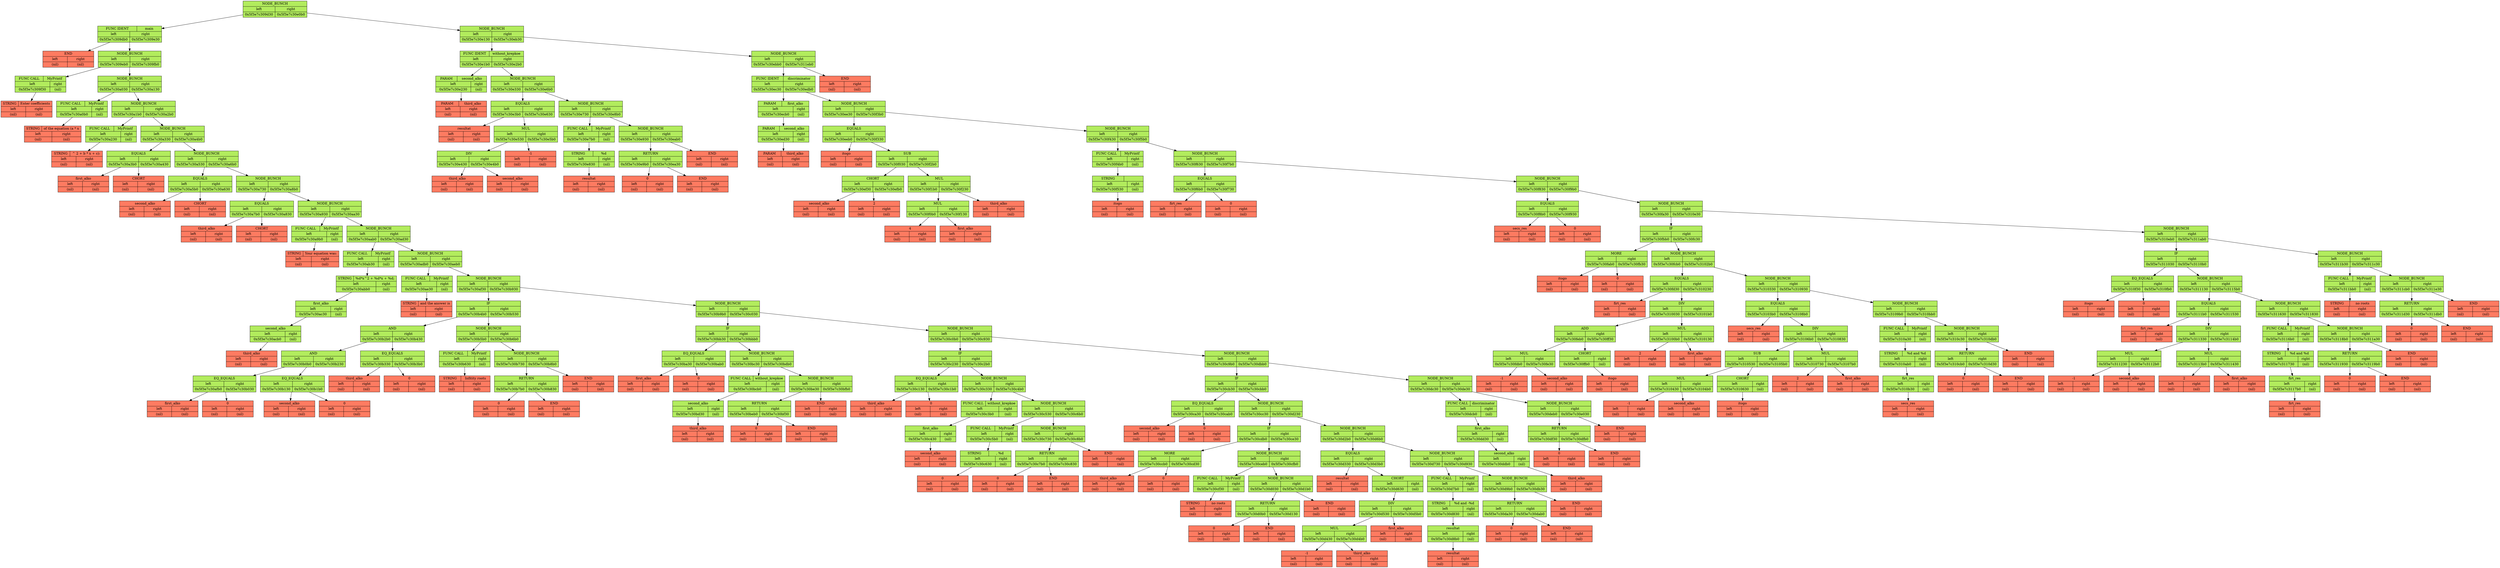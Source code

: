 digraph differentiator{
	rankdir=UD;
	bgcolor="#FFFFFF";	node[color="black", fontsize=14];
	fixedsize=true;
	Q0x5f3e7c309cb0[style=filled, shape=record, fillcolor="#B2EC5D", width=3, label ="{NODE_BUNCH | {{left | 0x5f3e7c309d30} | {right | 0x5f3e7c30e0b0}}}" ]
	Q0x5f3e7c309d30[style=filled, shape=record, fillcolor="#B2EC5D", width=3, label ="{{FUNC IDENT | main} | {{left | 0x5f3e7c309db0} | {right | 0x5f3e7c309e30}}}" ]
	Q0x5f3e7c309db0[style=filled, shape=record, fillcolor="#FF7B61", width=3, label ="{END | {{left | (nil)} | {right | (nil)}}}" ]

	Q0x5f3e7c309e30[style=filled, shape=record, fillcolor="#B2EC5D", width=3, label ="{NODE_BUNCH | {{left | 0x5f3e7c309eb0} | {right | 0x5f3e7c309fb0}}}" ]
	Q0x5f3e7c309eb0[style=filled, shape=record, fillcolor="#B2EC5D", width=3, label ="{{FUNC CALL | MyPrintf} | {{left | 0x5f3e7c309f30} | {right | (nil)}}}" ]
	Q0x5f3e7c309f30[style=filled, shape=record, fillcolor="#FF7B61", width=3, label ="{{STRING | Enter coefficients } | {{left | (nil)} | {right | (nil)}}}" ]

	Q0x5f3e7c309eb0 -> Q0x5f3e7c309f30

	Q0x5f3e7c309fb0[style=filled, shape=record, fillcolor="#B2EC5D", width=3, label ="{NODE_BUNCH | {{left | 0x5f3e7c30a030} | {right | 0x5f3e7c30a130}}}" ]
	Q0x5f3e7c30a030[style=filled, shape=record, fillcolor="#B2EC5D", width=3, label ="{{FUNC CALL | MyPrintf} | {{left | 0x5f3e7c30a0b0} | {right | (nil)}}}" ]
	Q0x5f3e7c30a0b0[style=filled, shape=record, fillcolor="#FF7B61", width=3, label ="{{STRING | of the equation (a * x} | {{left | (nil)} | {right | (nil)}}}" ]

	Q0x5f3e7c30a030 -> Q0x5f3e7c30a0b0

	Q0x5f3e7c30a130[style=filled, shape=record, fillcolor="#B2EC5D", width=3, label ="{NODE_BUNCH | {{left | 0x5f3e7c30a1b0} | {right | 0x5f3e7c30a2b0}}}" ]
	Q0x5f3e7c30a1b0[style=filled, shape=record, fillcolor="#B2EC5D", width=3, label ="{{FUNC CALL | MyPrintf} | {{left | 0x5f3e7c30a230} | {right | (nil)}}}" ]
	Q0x5f3e7c30a230[style=filled, shape=record, fillcolor="#FF7B61", width=3, label ="{{STRING |  ^ 2 + b * x + c): } | {{left | (nil)} | {right | (nil)}}}" ]

	Q0x5f3e7c30a1b0 -> Q0x5f3e7c30a230

	Q0x5f3e7c30a2b0[style=filled, shape=record, fillcolor="#B2EC5D", width=3, label ="{NODE_BUNCH | {{left | 0x5f3e7c30a330} | {right | 0x5f3e7c30a4b0}}}" ]
	Q0x5f3e7c30a330[style=filled, shape=record, fillcolor="#B2EC5D", width=3, label ="{EQUALS | {{left | 0x5f3e7c30a3b0} | {right | 0x5f3e7c30a430}}}" ]
	Q0x5f3e7c30a3b0[style=filled, shape=record, fillcolor="#FF7B61", width=3, label ="{first_alko | {{left | (nil)} | {right | (nil)}}}" ]

	Q0x5f3e7c30a430[style=filled, shape=record, fillcolor="#FF7B61", width=3, label ="{CHORT | {{left | (nil)} | {right | (nil)}}}" ]

	Q0x5f3e7c30a330 -> Q0x5f3e7c30a3b0
	Q0x5f3e7c30a330 -> Q0x5f3e7c30a430

	Q0x5f3e7c30a4b0[style=filled, shape=record, fillcolor="#B2EC5D", width=3, label ="{NODE_BUNCH | {{left | 0x5f3e7c30a530} | {right | 0x5f3e7c30a6b0}}}" ]
	Q0x5f3e7c30a530[style=filled, shape=record, fillcolor="#B2EC5D", width=3, label ="{EQUALS | {{left | 0x5f3e7c30a5b0} | {right | 0x5f3e7c30a630}}}" ]
	Q0x5f3e7c30a5b0[style=filled, shape=record, fillcolor="#FF7B61", width=3, label ="{second_alko | {{left | (nil)} | {right | (nil)}}}" ]

	Q0x5f3e7c30a630[style=filled, shape=record, fillcolor="#FF7B61", width=3, label ="{CHORT | {{left | (nil)} | {right | (nil)}}}" ]

	Q0x5f3e7c30a530 -> Q0x5f3e7c30a5b0
	Q0x5f3e7c30a530 -> Q0x5f3e7c30a630

	Q0x5f3e7c30a6b0[style=filled, shape=record, fillcolor="#B2EC5D", width=3, label ="{NODE_BUNCH | {{left | 0x5f3e7c30a730} | {right | 0x5f3e7c30a8b0}}}" ]
	Q0x5f3e7c30a730[style=filled, shape=record, fillcolor="#B2EC5D", width=3, label ="{EQUALS | {{left | 0x5f3e7c30a7b0} | {right | 0x5f3e7c30a830}}}" ]
	Q0x5f3e7c30a7b0[style=filled, shape=record, fillcolor="#FF7B61", width=3, label ="{third_alko | {{left | (nil)} | {right | (nil)}}}" ]

	Q0x5f3e7c30a830[style=filled, shape=record, fillcolor="#FF7B61", width=3, label ="{CHORT | {{left | (nil)} | {right | (nil)}}}" ]

	Q0x5f3e7c30a730 -> Q0x5f3e7c30a7b0
	Q0x5f3e7c30a730 -> Q0x5f3e7c30a830

	Q0x5f3e7c30a8b0[style=filled, shape=record, fillcolor="#B2EC5D", width=3, label ="{NODE_BUNCH | {{left | 0x5f3e7c30a930} | {right | 0x5f3e7c30aa30}}}" ]
	Q0x5f3e7c30a930[style=filled, shape=record, fillcolor="#B2EC5D", width=3, label ="{{FUNC CALL | MyPrintf} | {{left | 0x5f3e7c30a9b0} | {right | (nil)}}}" ]
	Q0x5f3e7c30a9b0[style=filled, shape=record, fillcolor="#FF7B61", width=3, label ="{{STRING | Your equation was:} | {{left | (nil)} | {right | (nil)}}}" ]

	Q0x5f3e7c30a930 -> Q0x5f3e7c30a9b0

	Q0x5f3e7c30aa30[style=filled, shape=record, fillcolor="#B2EC5D", width=3, label ="{NODE_BUNCH | {{left | 0x5f3e7c30aab0} | {right | 0x5f3e7c30ad30}}}" ]
	Q0x5f3e7c30aab0[style=filled, shape=record, fillcolor="#B2EC5D", width=3, label ="{{FUNC CALL | MyPrintf} | {{left | 0x5f3e7c30ab30} | {right | (nil)}}}" ]
	Q0x5f3e7c30ab30[style=filled, shape=record, fillcolor="#B2EC5D", width=3, label ="{{STRING |  %d*x^2 + %d*x + %d; } | {{left | 0x5f3e7c30abb0} | {right | (nil)}}}" ]
	Q0x5f3e7c30abb0[style=filled, shape=record, fillcolor="#B2EC5D", width=3, label ="{first_alko | {{left | 0x5f3e7c30ac30} | {right | (nil)}}}" ]
	Q0x5f3e7c30ac30[style=filled, shape=record, fillcolor="#B2EC5D", width=3, label ="{second_alko | {{left | 0x5f3e7c30acb0} | {right | (nil)}}}" ]
	Q0x5f3e7c30acb0[style=filled, shape=record, fillcolor="#FF7B61", width=3, label ="{third_alko | {{left | (nil)} | {right | (nil)}}}" ]

	Q0x5f3e7c30ac30 -> Q0x5f3e7c30acb0

	Q0x5f3e7c30abb0 -> Q0x5f3e7c30ac30

	Q0x5f3e7c30ab30 -> Q0x5f3e7c30abb0

	Q0x5f3e7c30aab0 -> Q0x5f3e7c30ab30

	Q0x5f3e7c30ad30[style=filled, shape=record, fillcolor="#B2EC5D", width=3, label ="{NODE_BUNCH | {{left | 0x5f3e7c30adb0} | {right | 0x5f3e7c30aeb0}}}" ]
	Q0x5f3e7c30adb0[style=filled, shape=record, fillcolor="#B2EC5D", width=3, label ="{{FUNC CALL | MyPrintf} | {{left | 0x5f3e7c30ae30} | {right | (nil)}}}" ]
	Q0x5f3e7c30ae30[style=filled, shape=record, fillcolor="#FF7B61", width=3, label ="{{STRING | and the answer is } | {{left | (nil)} | {right | (nil)}}}" ]

	Q0x5f3e7c30adb0 -> Q0x5f3e7c30ae30

	Q0x5f3e7c30aeb0[style=filled, shape=record, fillcolor="#B2EC5D", width=3, label ="{NODE_BUNCH | {{left | 0x5f3e7c30af30} | {right | 0x5f3e7c30b930}}}" ]
	Q0x5f3e7c30af30[style=filled, shape=record, fillcolor="#B2EC5D", width=3, label ="{IF | {{left | 0x5f3e7c30b4b0} | {right | 0x5f3e7c30b530}}}" ]
	Q0x5f3e7c30b4b0[style=filled, shape=record, fillcolor="#B2EC5D", width=3, label ="{AND | {{left | 0x5f3e7c30b2b0} | {right | 0x5f3e7c30b430}}}" ]
	Q0x5f3e7c30b2b0[style=filled, shape=record, fillcolor="#B2EC5D", width=3, label ="{AND | {{left | 0x5f3e7c30b0b0} | {right | 0x5f3e7c30b230}}}" ]
	Q0x5f3e7c30b0b0[style=filled, shape=record, fillcolor="#B2EC5D", width=3, label ="{EQ_EQUALS | {{left | 0x5f3e7c30afb0} | {right | 0x5f3e7c30b030}}}" ]
	Q0x5f3e7c30afb0[style=filled, shape=record, fillcolor="#FF7B61", width=3, label ="{first_alko | {{left | (nil)} | {right | (nil)}}}" ]

	Q0x5f3e7c30b030[style=filled, shape=record, fillcolor="#FF7B61", width=3, label ="{0 | {{left | (nil)} | {right | (nil)}}}" ]

	Q0x5f3e7c30b0b0 -> Q0x5f3e7c30afb0
	Q0x5f3e7c30b0b0 -> Q0x5f3e7c30b030

	Q0x5f3e7c30b230[style=filled, shape=record, fillcolor="#B2EC5D", width=3, label ="{EQ_EQUALS | {{left | 0x5f3e7c30b130} | {right | 0x5f3e7c30b1b0}}}" ]
	Q0x5f3e7c30b130[style=filled, shape=record, fillcolor="#FF7B61", width=3, label ="{second_alko | {{left | (nil)} | {right | (nil)}}}" ]

	Q0x5f3e7c30b1b0[style=filled, shape=record, fillcolor="#FF7B61", width=3, label ="{0 | {{left | (nil)} | {right | (nil)}}}" ]

	Q0x5f3e7c30b230 -> Q0x5f3e7c30b130
	Q0x5f3e7c30b230 -> Q0x5f3e7c30b1b0

	Q0x5f3e7c30b2b0 -> Q0x5f3e7c30b0b0
	Q0x5f3e7c30b2b0 -> Q0x5f3e7c30b230

	Q0x5f3e7c30b430[style=filled, shape=record, fillcolor="#B2EC5D", width=3, label ="{EQ_EQUALS | {{left | 0x5f3e7c30b330} | {right | 0x5f3e7c30b3b0}}}" ]
	Q0x5f3e7c30b330[style=filled, shape=record, fillcolor="#FF7B61", width=3, label ="{third_alko | {{left | (nil)} | {right | (nil)}}}" ]

	Q0x5f3e7c30b3b0[style=filled, shape=record, fillcolor="#FF7B61", width=3, label ="{0 | {{left | (nil)} | {right | (nil)}}}" ]

	Q0x5f3e7c30b430 -> Q0x5f3e7c30b330
	Q0x5f3e7c30b430 -> Q0x5f3e7c30b3b0

	Q0x5f3e7c30b4b0 -> Q0x5f3e7c30b2b0
	Q0x5f3e7c30b4b0 -> Q0x5f3e7c30b430

	Q0x5f3e7c30b530[style=filled, shape=record, fillcolor="#B2EC5D", width=3, label ="{NODE_BUNCH | {{left | 0x5f3e7c30b5b0} | {right | 0x5f3e7c30b6b0}}}" ]
	Q0x5f3e7c30b5b0[style=filled, shape=record, fillcolor="#B2EC5D", width=3, label ="{{FUNC CALL | MyPrintf} | {{left | 0x5f3e7c30b630} | {right | (nil)}}}" ]
	Q0x5f3e7c30b630[style=filled, shape=record, fillcolor="#FF7B61", width=3, label ="{{STRING | Infitity roots } | {{left | (nil)} | {right | (nil)}}}" ]

	Q0x5f3e7c30b5b0 -> Q0x5f3e7c30b630

	Q0x5f3e7c30b6b0[style=filled, shape=record, fillcolor="#B2EC5D", width=3, label ="{NODE_BUNCH | {{left | 0x5f3e7c30b730} | {right | 0x5f3e7c30b8b0}}}" ]
	Q0x5f3e7c30b730[style=filled, shape=record, fillcolor="#B2EC5D", width=3, label ="{RETURN | {{left | 0x5f3e7c30b7b0} | {right | 0x5f3e7c30b830}}}" ]
	Q0x5f3e7c30b7b0[style=filled, shape=record, fillcolor="#FF7B61", width=3, label ="{0 | {{left | (nil)} | {right | (nil)}}}" ]

	Q0x5f3e7c30b830[style=filled, shape=record, fillcolor="#FF7B61", width=3, label ="{END | {{left | (nil)} | {right | (nil)}}}" ]

	Q0x5f3e7c30b730 -> Q0x5f3e7c30b7b0
	Q0x5f3e7c30b730 -> Q0x5f3e7c30b830

	Q0x5f3e7c30b8b0[style=filled, shape=record, fillcolor="#FF7B61", width=3, label ="{END | {{left | (nil)} | {right | (nil)}}}" ]

	Q0x5f3e7c30b6b0 -> Q0x5f3e7c30b730
	Q0x5f3e7c30b6b0 -> Q0x5f3e7c30b8b0

	Q0x5f3e7c30b530 -> Q0x5f3e7c30b5b0
	Q0x5f3e7c30b530 -> Q0x5f3e7c30b6b0

	Q0x5f3e7c30af30 -> Q0x5f3e7c30b4b0
	Q0x5f3e7c30af30 -> Q0x5f3e7c30b530

	Q0x5f3e7c30b930[style=filled, shape=record, fillcolor="#B2EC5D", width=3, label ="{NODE_BUNCH | {{left | 0x5f3e7c30b9b0} | {right | 0x5f3e7c30c030}}}" ]
	Q0x5f3e7c30b9b0[style=filled, shape=record, fillcolor="#B2EC5D", width=3, label ="{IF | {{left | 0x5f3e7c30bb30} | {right | 0x5f3e7c30bbb0}}}" ]
	Q0x5f3e7c30bb30[style=filled, shape=record, fillcolor="#B2EC5D", width=3, label ="{EQ_EQUALS | {{left | 0x5f3e7c30ba30} | {right | 0x5f3e7c30bab0}}}" ]
	Q0x5f3e7c30ba30[style=filled, shape=record, fillcolor="#FF7B61", width=3, label ="{first_alko | {{left | (nil)} | {right | (nil)}}}" ]

	Q0x5f3e7c30bab0[style=filled, shape=record, fillcolor="#FF7B61", width=3, label ="{0 | {{left | (nil)} | {right | (nil)}}}" ]

	Q0x5f3e7c30bb30 -> Q0x5f3e7c30ba30
	Q0x5f3e7c30bb30 -> Q0x5f3e7c30bab0

	Q0x5f3e7c30bbb0[style=filled, shape=record, fillcolor="#B2EC5D", width=3, label ="{NODE_BUNCH | {{left | 0x5f3e7c30bc30} | {right | 0x5f3e7c30bdb0}}}" ]
	Q0x5f3e7c30bc30[style=filled, shape=record, fillcolor="#B2EC5D", width=3, label ="{{FUNC CALL | without_krepkoe} | {{left | 0x5f3e7c30bcb0} | {right | (nil)}}}" ]
	Q0x5f3e7c30bcb0[style=filled, shape=record, fillcolor="#B2EC5D", width=3, label ="{second_alko | {{left | 0x5f3e7c30bd30} | {right | (nil)}}}" ]
	Q0x5f3e7c30bd30[style=filled, shape=record, fillcolor="#FF7B61", width=3, label ="{third_alko | {{left | (nil)} | {right | (nil)}}}" ]

	Q0x5f3e7c30bcb0 -> Q0x5f3e7c30bd30

	Q0x5f3e7c30bc30 -> Q0x5f3e7c30bcb0

	Q0x5f3e7c30bdb0[style=filled, shape=record, fillcolor="#B2EC5D", width=3, label ="{NODE_BUNCH | {{left | 0x5f3e7c30be30} | {right | 0x5f3e7c30bfb0}}}" ]
	Q0x5f3e7c30be30[style=filled, shape=record, fillcolor="#B2EC5D", width=3, label ="{RETURN | {{left | 0x5f3e7c30beb0} | {right | 0x5f3e7c30bf30}}}" ]
	Q0x5f3e7c30beb0[style=filled, shape=record, fillcolor="#FF7B61", width=3, label ="{0 | {{left | (nil)} | {right | (nil)}}}" ]

	Q0x5f3e7c30bf30[style=filled, shape=record, fillcolor="#FF7B61", width=3, label ="{END | {{left | (nil)} | {right | (nil)}}}" ]

	Q0x5f3e7c30be30 -> Q0x5f3e7c30beb0
	Q0x5f3e7c30be30 -> Q0x5f3e7c30bf30

	Q0x5f3e7c30bfb0[style=filled, shape=record, fillcolor="#FF7B61", width=3, label ="{END | {{left | (nil)} | {right | (nil)}}}" ]

	Q0x5f3e7c30bdb0 -> Q0x5f3e7c30be30
	Q0x5f3e7c30bdb0 -> Q0x5f3e7c30bfb0

	Q0x5f3e7c30bbb0 -> Q0x5f3e7c30bc30
	Q0x5f3e7c30bbb0 -> Q0x5f3e7c30bdb0

	Q0x5f3e7c30b9b0 -> Q0x5f3e7c30bb30
	Q0x5f3e7c30b9b0 -> Q0x5f3e7c30bbb0

	Q0x5f3e7c30c030[style=filled, shape=record, fillcolor="#B2EC5D", width=3, label ="{NODE_BUNCH | {{left | 0x5f3e7c30c0b0} | {right | 0x5f3e7c30c930}}}" ]
	Q0x5f3e7c30c0b0[style=filled, shape=record, fillcolor="#B2EC5D", width=3, label ="{IF | {{left | 0x5f3e7c30c230} | {right | 0x5f3e7c30c2b0}}}" ]
	Q0x5f3e7c30c230[style=filled, shape=record, fillcolor="#B2EC5D", width=3, label ="{EQ_EQUALS | {{left | 0x5f3e7c30c130} | {right | 0x5f3e7c30c1b0}}}" ]
	Q0x5f3e7c30c130[style=filled, shape=record, fillcolor="#FF7B61", width=3, label ="{third_alko | {{left | (nil)} | {right | (nil)}}}" ]

	Q0x5f3e7c30c1b0[style=filled, shape=record, fillcolor="#FF7B61", width=3, label ="{0 | {{left | (nil)} | {right | (nil)}}}" ]

	Q0x5f3e7c30c230 -> Q0x5f3e7c30c130
	Q0x5f3e7c30c230 -> Q0x5f3e7c30c1b0

	Q0x5f3e7c30c2b0[style=filled, shape=record, fillcolor="#B2EC5D", width=3, label ="{NODE_BUNCH | {{left | 0x5f3e7c30c330} | {right | 0x5f3e7c30c4b0}}}" ]
	Q0x5f3e7c30c330[style=filled, shape=record, fillcolor="#B2EC5D", width=3, label ="{{FUNC CALL | without_krepkoe} | {{left | 0x5f3e7c30c3b0} | {right | (nil)}}}" ]
	Q0x5f3e7c30c3b0[style=filled, shape=record, fillcolor="#B2EC5D", width=3, label ="{first_alko | {{left | 0x5f3e7c30c430} | {right | (nil)}}}" ]
	Q0x5f3e7c30c430[style=filled, shape=record, fillcolor="#FF7B61", width=3, label ="{second_alko | {{left | (nil)} | {right | (nil)}}}" ]

	Q0x5f3e7c30c3b0 -> Q0x5f3e7c30c430

	Q0x5f3e7c30c330 -> Q0x5f3e7c30c3b0

	Q0x5f3e7c30c4b0[style=filled, shape=record, fillcolor="#B2EC5D", width=3, label ="{NODE_BUNCH | {{left | 0x5f3e7c30c530} | {right | 0x5f3e7c30c6b0}}}" ]
	Q0x5f3e7c30c530[style=filled, shape=record, fillcolor="#B2EC5D", width=3, label ="{{FUNC CALL | MyPrintf} | {{left | 0x5f3e7c30c5b0} | {right | (nil)}}}" ]
	Q0x5f3e7c30c5b0[style=filled, shape=record, fillcolor="#B2EC5D", width=3, label ="{{STRING | , %d } | {{left | 0x5f3e7c30c630} | {right | (nil)}}}" ]
	Q0x5f3e7c30c630[style=filled, shape=record, fillcolor="#FF7B61", width=3, label ="{0 | {{left | (nil)} | {right | (nil)}}}" ]

	Q0x5f3e7c30c5b0 -> Q0x5f3e7c30c630

	Q0x5f3e7c30c530 -> Q0x5f3e7c30c5b0

	Q0x5f3e7c30c6b0[style=filled, shape=record, fillcolor="#B2EC5D", width=3, label ="{NODE_BUNCH | {{left | 0x5f3e7c30c730} | {right | 0x5f3e7c30c8b0}}}" ]
	Q0x5f3e7c30c730[style=filled, shape=record, fillcolor="#B2EC5D", width=3, label ="{RETURN | {{left | 0x5f3e7c30c7b0} | {right | 0x5f3e7c30c830}}}" ]
	Q0x5f3e7c30c7b0[style=filled, shape=record, fillcolor="#FF7B61", width=3, label ="{0 | {{left | (nil)} | {right | (nil)}}}" ]

	Q0x5f3e7c30c830[style=filled, shape=record, fillcolor="#FF7B61", width=3, label ="{END | {{left | (nil)} | {right | (nil)}}}" ]

	Q0x5f3e7c30c730 -> Q0x5f3e7c30c7b0
	Q0x5f3e7c30c730 -> Q0x5f3e7c30c830

	Q0x5f3e7c30c8b0[style=filled, shape=record, fillcolor="#FF7B61", width=3, label ="{END | {{left | (nil)} | {right | (nil)}}}" ]

	Q0x5f3e7c30c6b0 -> Q0x5f3e7c30c730
	Q0x5f3e7c30c6b0 -> Q0x5f3e7c30c8b0

	Q0x5f3e7c30c4b0 -> Q0x5f3e7c30c530
	Q0x5f3e7c30c4b0 -> Q0x5f3e7c30c6b0

	Q0x5f3e7c30c2b0 -> Q0x5f3e7c30c330
	Q0x5f3e7c30c2b0 -> Q0x5f3e7c30c4b0

	Q0x5f3e7c30c0b0 -> Q0x5f3e7c30c230
	Q0x5f3e7c30c0b0 -> Q0x5f3e7c30c2b0

	Q0x5f3e7c30c930[style=filled, shape=record, fillcolor="#B2EC5D", width=3, label ="{NODE_BUNCH | {{left | 0x5f3e7c30c9b0} | {right | 0x5f3e7c30dbb0}}}" ]
	Q0x5f3e7c30c9b0[style=filled, shape=record, fillcolor="#B2EC5D", width=3, label ="{IF | {{left | 0x5f3e7c30cb30} | {right | 0x5f3e7c30cbb0}}}" ]
	Q0x5f3e7c30cb30[style=filled, shape=record, fillcolor="#B2EC5D", width=3, label ="{EQ_EQUALS | {{left | 0x5f3e7c30ca30} | {right | 0x5f3e7c30cab0}}}" ]
	Q0x5f3e7c30ca30[style=filled, shape=record, fillcolor="#FF7B61", width=3, label ="{second_alko | {{left | (nil)} | {right | (nil)}}}" ]

	Q0x5f3e7c30cab0[style=filled, shape=record, fillcolor="#FF7B61", width=3, label ="{0 | {{left | (nil)} | {right | (nil)}}}" ]

	Q0x5f3e7c30cb30 -> Q0x5f3e7c30ca30
	Q0x5f3e7c30cb30 -> Q0x5f3e7c30cab0

	Q0x5f3e7c30cbb0[style=filled, shape=record, fillcolor="#B2EC5D", width=3, label ="{NODE_BUNCH | {{left | 0x5f3e7c30cc30} | {right | 0x5f3e7c30d230}}}" ]
	Q0x5f3e7c30cc30[style=filled, shape=record, fillcolor="#B2EC5D", width=3, label ="{IF | {{left | 0x5f3e7c30cdb0} | {right | 0x5f3e7c30ce30}}}" ]
	Q0x5f3e7c30cdb0[style=filled, shape=record, fillcolor="#B2EC5D", width=3, label ="{MORE | {{left | 0x5f3e7c30ccb0} | {right | 0x5f3e7c30cd30}}}" ]
	Q0x5f3e7c30ccb0[style=filled, shape=record, fillcolor="#FF7B61", width=3, label ="{third_alko | {{left | (nil)} | {right | (nil)}}}" ]

	Q0x5f3e7c30cd30[style=filled, shape=record, fillcolor="#FF7B61", width=3, label ="{0 | {{left | (nil)} | {right | (nil)}}}" ]

	Q0x5f3e7c30cdb0 -> Q0x5f3e7c30ccb0
	Q0x5f3e7c30cdb0 -> Q0x5f3e7c30cd30

	Q0x5f3e7c30ce30[style=filled, shape=record, fillcolor="#B2EC5D", width=3, label ="{NODE_BUNCH | {{left | 0x5f3e7c30ceb0} | {right | 0x5f3e7c30cfb0}}}" ]
	Q0x5f3e7c30ceb0[style=filled, shape=record, fillcolor="#B2EC5D", width=3, label ="{{FUNC CALL | MyPrintf} | {{left | 0x5f3e7c30cf30} | {right | (nil)}}}" ]
	Q0x5f3e7c30cf30[style=filled, shape=record, fillcolor="#FF7B61", width=3, label ="{{STRING | no roots } | {{left | (nil)} | {right | (nil)}}}" ]

	Q0x5f3e7c30ceb0 -> Q0x5f3e7c30cf30

	Q0x5f3e7c30cfb0[style=filled, shape=record, fillcolor="#B2EC5D", width=3, label ="{NODE_BUNCH | {{left | 0x5f3e7c30d030} | {right | 0x5f3e7c30d1b0}}}" ]
	Q0x5f3e7c30d030[style=filled, shape=record, fillcolor="#B2EC5D", width=3, label ="{RETURN | {{left | 0x5f3e7c30d0b0} | {right | 0x5f3e7c30d130}}}" ]
	Q0x5f3e7c30d0b0[style=filled, shape=record, fillcolor="#FF7B61", width=3, label ="{0 | {{left | (nil)} | {right | (nil)}}}" ]

	Q0x5f3e7c30d130[style=filled, shape=record, fillcolor="#FF7B61", width=3, label ="{END | {{left | (nil)} | {right | (nil)}}}" ]

	Q0x5f3e7c30d030 -> Q0x5f3e7c30d0b0
	Q0x5f3e7c30d030 -> Q0x5f3e7c30d130

	Q0x5f3e7c30d1b0[style=filled, shape=record, fillcolor="#FF7B61", width=3, label ="{END | {{left | (nil)} | {right | (nil)}}}" ]

	Q0x5f3e7c30cfb0 -> Q0x5f3e7c30d030
	Q0x5f3e7c30cfb0 -> Q0x5f3e7c30d1b0

	Q0x5f3e7c30ce30 -> Q0x5f3e7c30ceb0
	Q0x5f3e7c30ce30 -> Q0x5f3e7c30cfb0

	Q0x5f3e7c30cc30 -> Q0x5f3e7c30cdb0
	Q0x5f3e7c30cc30 -> Q0x5f3e7c30ce30

	Q0x5f3e7c30d230[style=filled, shape=record, fillcolor="#B2EC5D", width=3, label ="{NODE_BUNCH | {{left | 0x5f3e7c30d2b0} | {right | 0x5f3e7c30d6b0}}}" ]
	Q0x5f3e7c30d2b0[style=filled, shape=record, fillcolor="#B2EC5D", width=3, label ="{EQUALS | {{left | 0x5f3e7c30d330} | {right | 0x5f3e7c30d3b0}}}" ]
	Q0x5f3e7c30d330[style=filled, shape=record, fillcolor="#FF7B61", width=3, label ="{resultat | {{left | (nil)} | {right | (nil)}}}" ]

	Q0x5f3e7c30d3b0[style=filled, shape=record, fillcolor="#B2EC5D", width=3, label ="{CHORT | {{left | 0x5f3e7c30d630} | {right | (nil)}}}" ]
	Q0x5f3e7c30d630[style=filled, shape=record, fillcolor="#B2EC5D", width=3, label ="{DIV | {{left | 0x5f3e7c30d530} | {right | 0x5f3e7c30d5b0}}}" ]
	Q0x5f3e7c30d530[style=filled, shape=record, fillcolor="#B2EC5D", width=3, label ="{MUL | {{left | 0x5f3e7c30d430} | {right | 0x5f3e7c30d4b0}}}" ]
	Q0x5f3e7c30d430[style=filled, shape=record, fillcolor="#FF7B61", width=3, label ="{-1 | {{left | (nil)} | {right | (nil)}}}" ]

	Q0x5f3e7c30d4b0[style=filled, shape=record, fillcolor="#FF7B61", width=3, label ="{third_alko | {{left | (nil)} | {right | (nil)}}}" ]

	Q0x5f3e7c30d530 -> Q0x5f3e7c30d430
	Q0x5f3e7c30d530 -> Q0x5f3e7c30d4b0

	Q0x5f3e7c30d5b0[style=filled, shape=record, fillcolor="#FF7B61", width=3, label ="{first_alko | {{left | (nil)} | {right | (nil)}}}" ]

	Q0x5f3e7c30d630 -> Q0x5f3e7c30d530
	Q0x5f3e7c30d630 -> Q0x5f3e7c30d5b0

	Q0x5f3e7c30d3b0 -> Q0x5f3e7c30d630

	Q0x5f3e7c30d2b0 -> Q0x5f3e7c30d330
	Q0x5f3e7c30d2b0 -> Q0x5f3e7c30d3b0

	Q0x5f3e7c30d6b0[style=filled, shape=record, fillcolor="#B2EC5D", width=3, label ="{NODE_BUNCH | {{left | 0x5f3e7c30d730} | {right | 0x5f3e7c30d930}}}" ]
	Q0x5f3e7c30d730[style=filled, shape=record, fillcolor="#B2EC5D", width=3, label ="{{FUNC CALL | MyPrintf} | {{left | 0x5f3e7c30d7b0} | {right | (nil)}}}" ]
	Q0x5f3e7c30d7b0[style=filled, shape=record, fillcolor="#B2EC5D", width=3, label ="{{STRING | %d and -%d } | {{left | 0x5f3e7c30d830} | {right | (nil)}}}" ]
	Q0x5f3e7c30d830[style=filled, shape=record, fillcolor="#B2EC5D", width=3, label ="{resultat | {{left | 0x5f3e7c30d8b0} | {right | (nil)}}}" ]
	Q0x5f3e7c30d8b0[style=filled, shape=record, fillcolor="#FF7B61", width=3, label ="{resultat | {{left | (nil)} | {right | (nil)}}}" ]

	Q0x5f3e7c30d830 -> Q0x5f3e7c30d8b0

	Q0x5f3e7c30d7b0 -> Q0x5f3e7c30d830

	Q0x5f3e7c30d730 -> Q0x5f3e7c30d7b0

	Q0x5f3e7c30d930[style=filled, shape=record, fillcolor="#B2EC5D", width=3, label ="{NODE_BUNCH | {{left | 0x5f3e7c30d9b0} | {right | 0x5f3e7c30db30}}}" ]
	Q0x5f3e7c30d9b0[style=filled, shape=record, fillcolor="#B2EC5D", width=3, label ="{RETURN | {{left | 0x5f3e7c30da30} | {right | 0x5f3e7c30dab0}}}" ]
	Q0x5f3e7c30da30[style=filled, shape=record, fillcolor="#FF7B61", width=3, label ="{0 | {{left | (nil)} | {right | (nil)}}}" ]

	Q0x5f3e7c30dab0[style=filled, shape=record, fillcolor="#FF7B61", width=3, label ="{END | {{left | (nil)} | {right | (nil)}}}" ]

	Q0x5f3e7c30d9b0 -> Q0x5f3e7c30da30
	Q0x5f3e7c30d9b0 -> Q0x5f3e7c30dab0

	Q0x5f3e7c30db30[style=filled, shape=record, fillcolor="#FF7B61", width=3, label ="{END | {{left | (nil)} | {right | (nil)}}}" ]

	Q0x5f3e7c30d930 -> Q0x5f3e7c30d9b0
	Q0x5f3e7c30d930 -> Q0x5f3e7c30db30

	Q0x5f3e7c30d6b0 -> Q0x5f3e7c30d730
	Q0x5f3e7c30d6b0 -> Q0x5f3e7c30d930

	Q0x5f3e7c30d230 -> Q0x5f3e7c30d2b0
	Q0x5f3e7c30d230 -> Q0x5f3e7c30d6b0

	Q0x5f3e7c30cbb0 -> Q0x5f3e7c30cc30
	Q0x5f3e7c30cbb0 -> Q0x5f3e7c30d230

	Q0x5f3e7c30c9b0 -> Q0x5f3e7c30cb30
	Q0x5f3e7c30c9b0 -> Q0x5f3e7c30cbb0

	Q0x5f3e7c30dbb0[style=filled, shape=record, fillcolor="#B2EC5D", width=3, label ="{NODE_BUNCH | {{left | 0x5f3e7c30dc30} | {right | 0x5f3e7c30de30}}}" ]
	Q0x5f3e7c30dc30[style=filled, shape=record, fillcolor="#B2EC5D", width=3, label ="{{FUNC CALL | discriminator} | {{left | 0x5f3e7c30dcb0} | {right | (nil)}}}" ]
	Q0x5f3e7c30dcb0[style=filled, shape=record, fillcolor="#B2EC5D", width=3, label ="{first_alko | {{left | 0x5f3e7c30dd30} | {right | (nil)}}}" ]
	Q0x5f3e7c30dd30[style=filled, shape=record, fillcolor="#B2EC5D", width=3, label ="{second_alko | {{left | 0x5f3e7c30ddb0} | {right | (nil)}}}" ]
	Q0x5f3e7c30ddb0[style=filled, shape=record, fillcolor="#FF7B61", width=3, label ="{third_alko | {{left | (nil)} | {right | (nil)}}}" ]

	Q0x5f3e7c30dd30 -> Q0x5f3e7c30ddb0

	Q0x5f3e7c30dcb0 -> Q0x5f3e7c30dd30

	Q0x5f3e7c30dc30 -> Q0x5f3e7c30dcb0

	Q0x5f3e7c30de30[style=filled, shape=record, fillcolor="#B2EC5D", width=3, label ="{NODE_BUNCH | {{left | 0x5f3e7c30deb0} | {right | 0x5f3e7c30e030}}}" ]
	Q0x5f3e7c30deb0[style=filled, shape=record, fillcolor="#B2EC5D", width=3, label ="{RETURN | {{left | 0x5f3e7c30df30} | {right | 0x5f3e7c30dfb0}}}" ]
	Q0x5f3e7c30df30[style=filled, shape=record, fillcolor="#FF7B61", width=3, label ="{0 | {{left | (nil)} | {right | (nil)}}}" ]

	Q0x5f3e7c30dfb0[style=filled, shape=record, fillcolor="#FF7B61", width=3, label ="{END | {{left | (nil)} | {right | (nil)}}}" ]

	Q0x5f3e7c30deb0 -> Q0x5f3e7c30df30
	Q0x5f3e7c30deb0 -> Q0x5f3e7c30dfb0

	Q0x5f3e7c30e030[style=filled, shape=record, fillcolor="#FF7B61", width=3, label ="{END | {{left | (nil)} | {right | (nil)}}}" ]

	Q0x5f3e7c30de30 -> Q0x5f3e7c30deb0
	Q0x5f3e7c30de30 -> Q0x5f3e7c30e030

	Q0x5f3e7c30dbb0 -> Q0x5f3e7c30dc30
	Q0x5f3e7c30dbb0 -> Q0x5f3e7c30de30

	Q0x5f3e7c30c930 -> Q0x5f3e7c30c9b0
	Q0x5f3e7c30c930 -> Q0x5f3e7c30dbb0

	Q0x5f3e7c30c030 -> Q0x5f3e7c30c0b0
	Q0x5f3e7c30c030 -> Q0x5f3e7c30c930

	Q0x5f3e7c30b930 -> Q0x5f3e7c30b9b0
	Q0x5f3e7c30b930 -> Q0x5f3e7c30c030

	Q0x5f3e7c30aeb0 -> Q0x5f3e7c30af30
	Q0x5f3e7c30aeb0 -> Q0x5f3e7c30b930

	Q0x5f3e7c30ad30 -> Q0x5f3e7c30adb0
	Q0x5f3e7c30ad30 -> Q0x5f3e7c30aeb0

	Q0x5f3e7c30aa30 -> Q0x5f3e7c30aab0
	Q0x5f3e7c30aa30 -> Q0x5f3e7c30ad30

	Q0x5f3e7c30a8b0 -> Q0x5f3e7c30a930
	Q0x5f3e7c30a8b0 -> Q0x5f3e7c30aa30

	Q0x5f3e7c30a6b0 -> Q0x5f3e7c30a730
	Q0x5f3e7c30a6b0 -> Q0x5f3e7c30a8b0

	Q0x5f3e7c30a4b0 -> Q0x5f3e7c30a530
	Q0x5f3e7c30a4b0 -> Q0x5f3e7c30a6b0

	Q0x5f3e7c30a2b0 -> Q0x5f3e7c30a330
	Q0x5f3e7c30a2b0 -> Q0x5f3e7c30a4b0

	Q0x5f3e7c30a130 -> Q0x5f3e7c30a1b0
	Q0x5f3e7c30a130 -> Q0x5f3e7c30a2b0

	Q0x5f3e7c309fb0 -> Q0x5f3e7c30a030
	Q0x5f3e7c309fb0 -> Q0x5f3e7c30a130

	Q0x5f3e7c309e30 -> Q0x5f3e7c309eb0
	Q0x5f3e7c309e30 -> Q0x5f3e7c309fb0

	Q0x5f3e7c309d30 -> Q0x5f3e7c309db0
	Q0x5f3e7c309d30 -> Q0x5f3e7c309e30

	Q0x5f3e7c30e0b0[style=filled, shape=record, fillcolor="#B2EC5D", width=3, label ="{NODE_BUNCH | {{left | 0x5f3e7c30e130} | {right | 0x5f3e7c30eb30}}}" ]
	Q0x5f3e7c30e130[style=filled, shape=record, fillcolor="#B2EC5D", width=3, label ="{{FUNC IDENT | without_krepkoe} | {{left | 0x5f3e7c30e1b0} | {right | 0x5f3e7c30e2b0}}}" ]
	Q0x5f3e7c30e1b0[style=filled, shape=record, fillcolor="#B2EC5D", width=3, label ="{{PARAM | second_alko} | {{left | 0x5f3e7c30e230} | {right | (nil)}}}" ]
	Q0x5f3e7c30e230[style=filled, shape=record, fillcolor="#FF7B61", width=3, label ="{{PARAM | third_alko} | {{left | (nil)} | {right | (nil)}}}" ]

	Q0x5f3e7c30e1b0 -> Q0x5f3e7c30e230

	Q0x5f3e7c30e2b0[style=filled, shape=record, fillcolor="#B2EC5D", width=3, label ="{NODE_BUNCH | {{left | 0x5f3e7c30e330} | {right | 0x5f3e7c30e6b0}}}" ]
	Q0x5f3e7c30e330[style=filled, shape=record, fillcolor="#B2EC5D", width=3, label ="{EQUALS | {{left | 0x5f3e7c30e3b0} | {right | 0x5f3e7c30e630}}}" ]
	Q0x5f3e7c30e3b0[style=filled, shape=record, fillcolor="#FF7B61", width=3, label ="{resultat | {{left | (nil)} | {right | (nil)}}}" ]

	Q0x5f3e7c30e630[style=filled, shape=record, fillcolor="#B2EC5D", width=3, label ="{MUL | {{left | 0x5f3e7c30e530} | {right | 0x5f3e7c30e5b0}}}" ]
	Q0x5f3e7c30e530[style=filled, shape=record, fillcolor="#B2EC5D", width=3, label ="{DIV | {{left | 0x5f3e7c30e430} | {right | 0x5f3e7c30e4b0}}}" ]
	Q0x5f3e7c30e430[style=filled, shape=record, fillcolor="#FF7B61", width=3, label ="{third_alko | {{left | (nil)} | {right | (nil)}}}" ]

	Q0x5f3e7c30e4b0[style=filled, shape=record, fillcolor="#FF7B61", width=3, label ="{second_alko | {{left | (nil)} | {right | (nil)}}}" ]

	Q0x5f3e7c30e530 -> Q0x5f3e7c30e430
	Q0x5f3e7c30e530 -> Q0x5f3e7c30e4b0

	Q0x5f3e7c30e5b0[style=filled, shape=record, fillcolor="#FF7B61", width=3, label ="{-1 | {{left | (nil)} | {right | (nil)}}}" ]

	Q0x5f3e7c30e630 -> Q0x5f3e7c30e530
	Q0x5f3e7c30e630 -> Q0x5f3e7c30e5b0

	Q0x5f3e7c30e330 -> Q0x5f3e7c30e3b0
	Q0x5f3e7c30e330 -> Q0x5f3e7c30e630

	Q0x5f3e7c30e6b0[style=filled, shape=record, fillcolor="#B2EC5D", width=3, label ="{NODE_BUNCH | {{left | 0x5f3e7c30e730} | {right | 0x5f3e7c30e8b0}}}" ]
	Q0x5f3e7c30e730[style=filled, shape=record, fillcolor="#B2EC5D", width=3, label ="{{FUNC CALL | MyPrintf} | {{left | 0x5f3e7c30e7b0} | {right | (nil)}}}" ]
	Q0x5f3e7c30e7b0[style=filled, shape=record, fillcolor="#B2EC5D", width=3, label ="{{STRING | %d } | {{left | 0x5f3e7c30e830} | {right | (nil)}}}" ]
	Q0x5f3e7c30e830[style=filled, shape=record, fillcolor="#FF7B61", width=3, label ="{resultat | {{left | (nil)} | {right | (nil)}}}" ]

	Q0x5f3e7c30e7b0 -> Q0x5f3e7c30e830

	Q0x5f3e7c30e730 -> Q0x5f3e7c30e7b0

	Q0x5f3e7c30e8b0[style=filled, shape=record, fillcolor="#B2EC5D", width=3, label ="{NODE_BUNCH | {{left | 0x5f3e7c30e930} | {right | 0x5f3e7c30eab0}}}" ]
	Q0x5f3e7c30e930[style=filled, shape=record, fillcolor="#B2EC5D", width=3, label ="{RETURN | {{left | 0x5f3e7c30e9b0} | {right | 0x5f3e7c30ea30}}}" ]
	Q0x5f3e7c30e9b0[style=filled, shape=record, fillcolor="#FF7B61", width=3, label ="{0 | {{left | (nil)} | {right | (nil)}}}" ]

	Q0x5f3e7c30ea30[style=filled, shape=record, fillcolor="#FF7B61", width=3, label ="{END | {{left | (nil)} | {right | (nil)}}}" ]

	Q0x5f3e7c30e930 -> Q0x5f3e7c30e9b0
	Q0x5f3e7c30e930 -> Q0x5f3e7c30ea30

	Q0x5f3e7c30eab0[style=filled, shape=record, fillcolor="#FF7B61", width=3, label ="{END | {{left | (nil)} | {right | (nil)}}}" ]

	Q0x5f3e7c30e8b0 -> Q0x5f3e7c30e930
	Q0x5f3e7c30e8b0 -> Q0x5f3e7c30eab0

	Q0x5f3e7c30e6b0 -> Q0x5f3e7c30e730
	Q0x5f3e7c30e6b0 -> Q0x5f3e7c30e8b0

	Q0x5f3e7c30e2b0 -> Q0x5f3e7c30e330
	Q0x5f3e7c30e2b0 -> Q0x5f3e7c30e6b0

	Q0x5f3e7c30e130 -> Q0x5f3e7c30e1b0
	Q0x5f3e7c30e130 -> Q0x5f3e7c30e2b0

	Q0x5f3e7c30eb30[style=filled, shape=record, fillcolor="#B2EC5D", width=3, label ="{NODE_BUNCH | {{left | 0x5f3e7c30ebb0} | {right | 0x5f3e7c311eb0}}}" ]
	Q0x5f3e7c30ebb0[style=filled, shape=record, fillcolor="#B2EC5D", width=3, label ="{{FUNC IDENT | discriminator} | {{left | 0x5f3e7c30ec30} | {right | 0x5f3e7c30edb0}}}" ]
	Q0x5f3e7c30ec30[style=filled, shape=record, fillcolor="#B2EC5D", width=3, label ="{{PARAM | first_alko} | {{left | 0x5f3e7c30ecb0} | {right | (nil)}}}" ]
	Q0x5f3e7c30ecb0[style=filled, shape=record, fillcolor="#B2EC5D", width=3, label ="{{PARAM | second_alko} | {{left | 0x5f3e7c30ed30} | {right | (nil)}}}" ]
	Q0x5f3e7c30ed30[style=filled, shape=record, fillcolor="#FF7B61", width=3, label ="{{PARAM | third_alko} | {{left | (nil)} | {right | (nil)}}}" ]

	Q0x5f3e7c30ecb0 -> Q0x5f3e7c30ed30

	Q0x5f3e7c30ec30 -> Q0x5f3e7c30ecb0

	Q0x5f3e7c30edb0[style=filled, shape=record, fillcolor="#B2EC5D", width=3, label ="{NODE_BUNCH | {{left | 0x5f3e7c30ee30} | {right | 0x5f3e7c30f3b0}}}" ]
	Q0x5f3e7c30ee30[style=filled, shape=record, fillcolor="#B2EC5D", width=3, label ="{EQUALS | {{left | 0x5f3e7c30eeb0} | {right | 0x5f3e7c30f330}}}" ]
	Q0x5f3e7c30eeb0[style=filled, shape=record, fillcolor="#FF7B61", width=3, label ="{itogo | {{left | (nil)} | {right | (nil)}}}" ]

	Q0x5f3e7c30f330[style=filled, shape=record, fillcolor="#B2EC5D", width=3, label ="{SUB | {{left | 0x5f3e7c30f030} | {right | 0x5f3e7c30f2b0}}}" ]
	Q0x5f3e7c30f030[style=filled, shape=record, fillcolor="#B2EC5D", width=3, label ="{CHORT | {{left | 0x5f3e7c30ef30} | {right | 0x5f3e7c30efb0}}}" ]
	Q0x5f3e7c30ef30[style=filled, shape=record, fillcolor="#FF7B61", width=3, label ="{second_alko | {{left | (nil)} | {right | (nil)}}}" ]

	Q0x5f3e7c30efb0[style=filled, shape=record, fillcolor="#FF7B61", width=3, label ="{2 | {{left | (nil)} | {right | (nil)}}}" ]

	Q0x5f3e7c30f030 -> Q0x5f3e7c30ef30
	Q0x5f3e7c30f030 -> Q0x5f3e7c30efb0

	Q0x5f3e7c30f2b0[style=filled, shape=record, fillcolor="#B2EC5D", width=3, label ="{MUL | {{left | 0x5f3e7c30f1b0} | {right | 0x5f3e7c30f230}}}" ]
	Q0x5f3e7c30f1b0[style=filled, shape=record, fillcolor="#B2EC5D", width=3, label ="{MUL | {{left | 0x5f3e7c30f0b0} | {right | 0x5f3e7c30f130}}}" ]
	Q0x5f3e7c30f0b0[style=filled, shape=record, fillcolor="#FF7B61", width=3, label ="{4 | {{left | (nil)} | {right | (nil)}}}" ]

	Q0x5f3e7c30f130[style=filled, shape=record, fillcolor="#FF7B61", width=3, label ="{first_alko | {{left | (nil)} | {right | (nil)}}}" ]

	Q0x5f3e7c30f1b0 -> Q0x5f3e7c30f0b0
	Q0x5f3e7c30f1b0 -> Q0x5f3e7c30f130

	Q0x5f3e7c30f230[style=filled, shape=record, fillcolor="#FF7B61", width=3, label ="{third_alko | {{left | (nil)} | {right | (nil)}}}" ]

	Q0x5f3e7c30f2b0 -> Q0x5f3e7c30f1b0
	Q0x5f3e7c30f2b0 -> Q0x5f3e7c30f230

	Q0x5f3e7c30f330 -> Q0x5f3e7c30f030
	Q0x5f3e7c30f330 -> Q0x5f3e7c30f2b0

	Q0x5f3e7c30ee30 -> Q0x5f3e7c30eeb0
	Q0x5f3e7c30ee30 -> Q0x5f3e7c30f330

	Q0x5f3e7c30f3b0[style=filled, shape=record, fillcolor="#B2EC5D", width=3, label ="{NODE_BUNCH | {{left | 0x5f3e7c30f430} | {right | 0x5f3e7c30f5b0}}}" ]
	Q0x5f3e7c30f430[style=filled, shape=record, fillcolor="#B2EC5D", width=3, label ="{{FUNC CALL | MyPrintf} | {{left | 0x5f3e7c30f4b0} | {right | (nil)}}}" ]
	Q0x5f3e7c30f4b0[style=filled, shape=record, fillcolor="#B2EC5D", width=3, label ="{{STRING | < %d - discriminant > } | {{left | 0x5f3e7c30f530} | {right | (nil)}}}" ]
	Q0x5f3e7c30f530[style=filled, shape=record, fillcolor="#FF7B61", width=3, label ="{itogo | {{left | (nil)} | {right | (nil)}}}" ]

	Q0x5f3e7c30f4b0 -> Q0x5f3e7c30f530

	Q0x5f3e7c30f430 -> Q0x5f3e7c30f4b0

	Q0x5f3e7c30f5b0[style=filled, shape=record, fillcolor="#B2EC5D", width=3, label ="{NODE_BUNCH | {{left | 0x5f3e7c30f630} | {right | 0x5f3e7c30f7b0}}}" ]
	Q0x5f3e7c30f630[style=filled, shape=record, fillcolor="#B2EC5D", width=3, label ="{EQUALS | {{left | 0x5f3e7c30f6b0} | {right | 0x5f3e7c30f730}}}" ]
	Q0x5f3e7c30f6b0[style=filled, shape=record, fillcolor="#FF7B61", width=3, label ="{firt_res | {{left | (nil)} | {right | (nil)}}}" ]

	Q0x5f3e7c30f730[style=filled, shape=record, fillcolor="#FF7B61", width=3, label ="{0 | {{left | (nil)} | {right | (nil)}}}" ]

	Q0x5f3e7c30f630 -> Q0x5f3e7c30f6b0
	Q0x5f3e7c30f630 -> Q0x5f3e7c30f730

	Q0x5f3e7c30f7b0[style=filled, shape=record, fillcolor="#B2EC5D", width=3, label ="{NODE_BUNCH | {{left | 0x5f3e7c30f830} | {right | 0x5f3e7c30f9b0}}}" ]
	Q0x5f3e7c30f830[style=filled, shape=record, fillcolor="#B2EC5D", width=3, label ="{EQUALS | {{left | 0x5f3e7c30f8b0} | {right | 0x5f3e7c30f930}}}" ]
	Q0x5f3e7c30f8b0[style=filled, shape=record, fillcolor="#FF7B61", width=3, label ="{secs_res | {{left | (nil)} | {right | (nil)}}}" ]

	Q0x5f3e7c30f930[style=filled, shape=record, fillcolor="#FF7B61", width=3, label ="{0 | {{left | (nil)} | {right | (nil)}}}" ]

	Q0x5f3e7c30f830 -> Q0x5f3e7c30f8b0
	Q0x5f3e7c30f830 -> Q0x5f3e7c30f930

	Q0x5f3e7c30f9b0[style=filled, shape=record, fillcolor="#B2EC5D", width=3, label ="{NODE_BUNCH | {{left | 0x5f3e7c30fa30} | {right | 0x5f3e7c310e30}}}" ]
	Q0x5f3e7c30fa30[style=filled, shape=record, fillcolor="#B2EC5D", width=3, label ="{IF | {{left | 0x5f3e7c30fbb0} | {right | 0x5f3e7c30fc30}}}" ]
	Q0x5f3e7c30fbb0[style=filled, shape=record, fillcolor="#B2EC5D", width=3, label ="{MORE | {{left | 0x5f3e7c30fab0} | {right | 0x5f3e7c30fb30}}}" ]
	Q0x5f3e7c30fab0[style=filled, shape=record, fillcolor="#FF7B61", width=3, label ="{itogo | {{left | (nil)} | {right | (nil)}}}" ]

	Q0x5f3e7c30fb30[style=filled, shape=record, fillcolor="#FF7B61", width=3, label ="{0 | {{left | (nil)} | {right | (nil)}}}" ]

	Q0x5f3e7c30fbb0 -> Q0x5f3e7c30fab0
	Q0x5f3e7c30fbb0 -> Q0x5f3e7c30fb30

	Q0x5f3e7c30fc30[style=filled, shape=record, fillcolor="#B2EC5D", width=3, label ="{NODE_BUNCH | {{left | 0x5f3e7c30fcb0} | {right | 0x5f3e7c3102b0}}}" ]
	Q0x5f3e7c30fcb0[style=filled, shape=record, fillcolor="#B2EC5D", width=3, label ="{EQUALS | {{left | 0x5f3e7c30fd30} | {right | 0x5f3e7c310230}}}" ]
	Q0x5f3e7c30fd30[style=filled, shape=record, fillcolor="#FF7B61", width=3, label ="{firt_res | {{left | (nil)} | {right | (nil)}}}" ]

	Q0x5f3e7c310230[style=filled, shape=record, fillcolor="#B2EC5D", width=3, label ="{DIV | {{left | 0x5f3e7c310030} | {right | 0x5f3e7c3101b0}}}" ]
	Q0x5f3e7c310030[style=filled, shape=record, fillcolor="#B2EC5D", width=3, label ="{ADD | {{left | 0x5f3e7c30feb0} | {right | 0x5f3e7c30ff30}}}" ]
	Q0x5f3e7c30feb0[style=filled, shape=record, fillcolor="#B2EC5D", width=3, label ="{MUL | {{left | 0x5f3e7c30fdb0} | {right | 0x5f3e7c30fe30}}}" ]
	Q0x5f3e7c30fdb0[style=filled, shape=record, fillcolor="#FF7B61", width=3, label ="{-1 | {{left | (nil)} | {right | (nil)}}}" ]

	Q0x5f3e7c30fe30[style=filled, shape=record, fillcolor="#FF7B61", width=3, label ="{second_alko | {{left | (nil)} | {right | (nil)}}}" ]

	Q0x5f3e7c30feb0 -> Q0x5f3e7c30fdb0
	Q0x5f3e7c30feb0 -> Q0x5f3e7c30fe30

	Q0x5f3e7c30ff30[style=filled, shape=record, fillcolor="#B2EC5D", width=3, label ="{CHORT | {{left | 0x5f3e7c30ffb0} | {right | (nil)}}}" ]
	Q0x5f3e7c30ffb0[style=filled, shape=record, fillcolor="#FF7B61", width=3, label ="{itogo | {{left | (nil)} | {right | (nil)}}}" ]

	Q0x5f3e7c30ff30 -> Q0x5f3e7c30ffb0

	Q0x5f3e7c310030 -> Q0x5f3e7c30feb0
	Q0x5f3e7c310030 -> Q0x5f3e7c30ff30

	Q0x5f3e7c3101b0[style=filled, shape=record, fillcolor="#B2EC5D", width=3, label ="{MUL | {{left | 0x5f3e7c3100b0} | {right | 0x5f3e7c310130}}}" ]
	Q0x5f3e7c3100b0[style=filled, shape=record, fillcolor="#FF7B61", width=3, label ="{2 | {{left | (nil)} | {right | (nil)}}}" ]

	Q0x5f3e7c310130[style=filled, shape=record, fillcolor="#FF7B61", width=3, label ="{first_alko | {{left | (nil)} | {right | (nil)}}}" ]

	Q0x5f3e7c3101b0 -> Q0x5f3e7c3100b0
	Q0x5f3e7c3101b0 -> Q0x5f3e7c310130

	Q0x5f3e7c310230 -> Q0x5f3e7c310030
	Q0x5f3e7c310230 -> Q0x5f3e7c3101b0

	Q0x5f3e7c30fcb0 -> Q0x5f3e7c30fd30
	Q0x5f3e7c30fcb0 -> Q0x5f3e7c310230

	Q0x5f3e7c3102b0[style=filled, shape=record, fillcolor="#B2EC5D", width=3, label ="{NODE_BUNCH | {{left | 0x5f3e7c310330} | {right | 0x5f3e7c310930}}}" ]
	Q0x5f3e7c310330[style=filled, shape=record, fillcolor="#B2EC5D", width=3, label ="{EQUALS | {{left | 0x5f3e7c3103b0} | {right | 0x5f3e7c3108b0}}}" ]
	Q0x5f3e7c3103b0[style=filled, shape=record, fillcolor="#FF7B61", width=3, label ="{secs_res | {{left | (nil)} | {right | (nil)}}}" ]

	Q0x5f3e7c3108b0[style=filled, shape=record, fillcolor="#B2EC5D", width=3, label ="{DIV | {{left | 0x5f3e7c3106b0} | {right | 0x5f3e7c310830}}}" ]
	Q0x5f3e7c3106b0[style=filled, shape=record, fillcolor="#B2EC5D", width=3, label ="{SUB | {{left | 0x5f3e7c310530} | {right | 0x5f3e7c3105b0}}}" ]
	Q0x5f3e7c310530[style=filled, shape=record, fillcolor="#B2EC5D", width=3, label ="{MUL | {{left | 0x5f3e7c310430} | {right | 0x5f3e7c3104b0}}}" ]
	Q0x5f3e7c310430[style=filled, shape=record, fillcolor="#FF7B61", width=3, label ="{-1 | {{left | (nil)} | {right | (nil)}}}" ]

	Q0x5f3e7c3104b0[style=filled, shape=record, fillcolor="#FF7B61", width=3, label ="{second_alko | {{left | (nil)} | {right | (nil)}}}" ]

	Q0x5f3e7c310530 -> Q0x5f3e7c310430
	Q0x5f3e7c310530 -> Q0x5f3e7c3104b0

	Q0x5f3e7c3105b0[style=filled, shape=record, fillcolor="#B2EC5D", width=3, label ="{CHORT | {{left | 0x5f3e7c310630} | {right | (nil)}}}" ]
	Q0x5f3e7c310630[style=filled, shape=record, fillcolor="#FF7B61", width=3, label ="{itogo | {{left | (nil)} | {right | (nil)}}}" ]

	Q0x5f3e7c3105b0 -> Q0x5f3e7c310630

	Q0x5f3e7c3106b0 -> Q0x5f3e7c310530
	Q0x5f3e7c3106b0 -> Q0x5f3e7c3105b0

	Q0x5f3e7c310830[style=filled, shape=record, fillcolor="#B2EC5D", width=3, label ="{MUL | {{left | 0x5f3e7c310730} | {right | 0x5f3e7c3107b0}}}" ]
	Q0x5f3e7c310730[style=filled, shape=record, fillcolor="#FF7B61", width=3, label ="{2 | {{left | (nil)} | {right | (nil)}}}" ]

	Q0x5f3e7c3107b0[style=filled, shape=record, fillcolor="#FF7B61", width=3, label ="{first_alko | {{left | (nil)} | {right | (nil)}}}" ]

	Q0x5f3e7c310830 -> Q0x5f3e7c310730
	Q0x5f3e7c310830 -> Q0x5f3e7c3107b0

	Q0x5f3e7c3108b0 -> Q0x5f3e7c3106b0
	Q0x5f3e7c3108b0 -> Q0x5f3e7c310830

	Q0x5f3e7c310330 -> Q0x5f3e7c3103b0
	Q0x5f3e7c310330 -> Q0x5f3e7c3108b0

	Q0x5f3e7c310930[style=filled, shape=record, fillcolor="#B2EC5D", width=3, label ="{NODE_BUNCH | {{left | 0x5f3e7c3109b0} | {right | 0x5f3e7c310bb0}}}" ]
	Q0x5f3e7c3109b0[style=filled, shape=record, fillcolor="#B2EC5D", width=3, label ="{{FUNC CALL | MyPrintf} | {{left | 0x5f3e7c310a30} | {right | (nil)}}}" ]
	Q0x5f3e7c310a30[style=filled, shape=record, fillcolor="#B2EC5D", width=3, label ="{{STRING | %d and %d } | {{left | 0x5f3e7c310ab0} | {right | (nil)}}}" ]
	Q0x5f3e7c310ab0[style=filled, shape=record, fillcolor="#B2EC5D", width=3, label ="{firt_res | {{left | 0x5f3e7c310b30} | {right | (nil)}}}" ]
	Q0x5f3e7c310b30[style=filled, shape=record, fillcolor="#FF7B61", width=3, label ="{secs_res | {{left | (nil)} | {right | (nil)}}}" ]

	Q0x5f3e7c310ab0 -> Q0x5f3e7c310b30

	Q0x5f3e7c310a30 -> Q0x5f3e7c310ab0

	Q0x5f3e7c3109b0 -> Q0x5f3e7c310a30

	Q0x5f3e7c310bb0[style=filled, shape=record, fillcolor="#B2EC5D", width=3, label ="{NODE_BUNCH | {{left | 0x5f3e7c310c30} | {right | 0x5f3e7c310db0}}}" ]
	Q0x5f3e7c310c30[style=filled, shape=record, fillcolor="#B2EC5D", width=3, label ="{RETURN | {{left | 0x5f3e7c310cb0} | {right | 0x5f3e7c310d30}}}" ]
	Q0x5f3e7c310cb0[style=filled, shape=record, fillcolor="#FF7B61", width=3, label ="{0 | {{left | (nil)} | {right | (nil)}}}" ]

	Q0x5f3e7c310d30[style=filled, shape=record, fillcolor="#FF7B61", width=3, label ="{END | {{left | (nil)} | {right | (nil)}}}" ]

	Q0x5f3e7c310c30 -> Q0x5f3e7c310cb0
	Q0x5f3e7c310c30 -> Q0x5f3e7c310d30

	Q0x5f3e7c310db0[style=filled, shape=record, fillcolor="#FF7B61", width=3, label ="{END | {{left | (nil)} | {right | (nil)}}}" ]

	Q0x5f3e7c310bb0 -> Q0x5f3e7c310c30
	Q0x5f3e7c310bb0 -> Q0x5f3e7c310db0

	Q0x5f3e7c310930 -> Q0x5f3e7c3109b0
	Q0x5f3e7c310930 -> Q0x5f3e7c310bb0

	Q0x5f3e7c3102b0 -> Q0x5f3e7c310330
	Q0x5f3e7c3102b0 -> Q0x5f3e7c310930

	Q0x5f3e7c30fc30 -> Q0x5f3e7c30fcb0
	Q0x5f3e7c30fc30 -> Q0x5f3e7c3102b0

	Q0x5f3e7c30fa30 -> Q0x5f3e7c30fbb0
	Q0x5f3e7c30fa30 -> Q0x5f3e7c30fc30

	Q0x5f3e7c310e30[style=filled, shape=record, fillcolor="#B2EC5D", width=3, label ="{NODE_BUNCH | {{left | 0x5f3e7c310eb0} | {right | 0x5f3e7c311ab0}}}" ]
	Q0x5f3e7c310eb0[style=filled, shape=record, fillcolor="#B2EC5D", width=3, label ="{IF | {{left | 0x5f3e7c311030} | {right | 0x5f3e7c3110b0}}}" ]
	Q0x5f3e7c311030[style=filled, shape=record, fillcolor="#B2EC5D", width=3, label ="{EQ_EQUALS | {{left | 0x5f3e7c310f30} | {right | 0x5f3e7c310fb0}}}" ]
	Q0x5f3e7c310f30[style=filled, shape=record, fillcolor="#FF7B61", width=3, label ="{itogo | {{left | (nil)} | {right | (nil)}}}" ]

	Q0x5f3e7c310fb0[style=filled, shape=record, fillcolor="#FF7B61", width=3, label ="{0 | {{left | (nil)} | {right | (nil)}}}" ]

	Q0x5f3e7c311030 -> Q0x5f3e7c310f30
	Q0x5f3e7c311030 -> Q0x5f3e7c310fb0

	Q0x5f3e7c3110b0[style=filled, shape=record, fillcolor="#B2EC5D", width=3, label ="{NODE_BUNCH | {{left | 0x5f3e7c311130} | {right | 0x5f3e7c3115b0}}}" ]
	Q0x5f3e7c311130[style=filled, shape=record, fillcolor="#B2EC5D", width=3, label ="{EQUALS | {{left | 0x5f3e7c3111b0} | {right | 0x5f3e7c311530}}}" ]
	Q0x5f3e7c3111b0[style=filled, shape=record, fillcolor="#FF7B61", width=3, label ="{firt_res | {{left | (nil)} | {right | (nil)}}}" ]

	Q0x5f3e7c311530[style=filled, shape=record, fillcolor="#B2EC5D", width=3, label ="{DIV | {{left | 0x5f3e7c311330} | {right | 0x5f3e7c3114b0}}}" ]
	Q0x5f3e7c311330[style=filled, shape=record, fillcolor="#B2EC5D", width=3, label ="{MUL | {{left | 0x5f3e7c311230} | {right | 0x5f3e7c3112b0}}}" ]
	Q0x5f3e7c311230[style=filled, shape=record, fillcolor="#FF7B61", width=3, label ="{-1 | {{left | (nil)} | {right | (nil)}}}" ]

	Q0x5f3e7c3112b0[style=filled, shape=record, fillcolor="#FF7B61", width=3, label ="{second_alko | {{left | (nil)} | {right | (nil)}}}" ]

	Q0x5f3e7c311330 -> Q0x5f3e7c311230
	Q0x5f3e7c311330 -> Q0x5f3e7c3112b0

	Q0x5f3e7c3114b0[style=filled, shape=record, fillcolor="#B2EC5D", width=3, label ="{MUL | {{left | 0x5f3e7c3113b0} | {right | 0x5f3e7c311430}}}" ]
	Q0x5f3e7c3113b0[style=filled, shape=record, fillcolor="#FF7B61", width=3, label ="{2 | {{left | (nil)} | {right | (nil)}}}" ]

	Q0x5f3e7c311430[style=filled, shape=record, fillcolor="#FF7B61", width=3, label ="{first_alko | {{left | (nil)} | {right | (nil)}}}" ]

	Q0x5f3e7c3114b0 -> Q0x5f3e7c3113b0
	Q0x5f3e7c3114b0 -> Q0x5f3e7c311430

	Q0x5f3e7c311530 -> Q0x5f3e7c311330
	Q0x5f3e7c311530 -> Q0x5f3e7c3114b0

	Q0x5f3e7c311130 -> Q0x5f3e7c3111b0
	Q0x5f3e7c311130 -> Q0x5f3e7c311530

	Q0x5f3e7c3115b0[style=filled, shape=record, fillcolor="#B2EC5D", width=3, label ="{NODE_BUNCH | {{left | 0x5f3e7c311630} | {right | 0x5f3e7c311830}}}" ]
	Q0x5f3e7c311630[style=filled, shape=record, fillcolor="#B2EC5D", width=3, label ="{{FUNC CALL | MyPrintf} | {{left | 0x5f3e7c3116b0} | {right | (nil)}}}" ]
	Q0x5f3e7c3116b0[style=filled, shape=record, fillcolor="#B2EC5D", width=3, label ="{{STRING | %d and %d } | {{left | 0x5f3e7c311730} | {right | (nil)}}}" ]
	Q0x5f3e7c311730[style=filled, shape=record, fillcolor="#B2EC5D", width=3, label ="{firt_res | {{left | 0x5f3e7c3117b0} | {right | (nil)}}}" ]
	Q0x5f3e7c3117b0[style=filled, shape=record, fillcolor="#FF7B61", width=3, label ="{firt_res | {{left | (nil)} | {right | (nil)}}}" ]

	Q0x5f3e7c311730 -> Q0x5f3e7c3117b0

	Q0x5f3e7c3116b0 -> Q0x5f3e7c311730

	Q0x5f3e7c311630 -> Q0x5f3e7c3116b0

	Q0x5f3e7c311830[style=filled, shape=record, fillcolor="#B2EC5D", width=3, label ="{NODE_BUNCH | {{left | 0x5f3e7c3118b0} | {right | 0x5f3e7c311a30}}}" ]
	Q0x5f3e7c3118b0[style=filled, shape=record, fillcolor="#B2EC5D", width=3, label ="{RETURN | {{left | 0x5f3e7c311930} | {right | 0x5f3e7c3119b0}}}" ]
	Q0x5f3e7c311930[style=filled, shape=record, fillcolor="#FF7B61", width=3, label ="{0 | {{left | (nil)} | {right | (nil)}}}" ]

	Q0x5f3e7c3119b0[style=filled, shape=record, fillcolor="#FF7B61", width=3, label ="{END | {{left | (nil)} | {right | (nil)}}}" ]

	Q0x5f3e7c3118b0 -> Q0x5f3e7c311930
	Q0x5f3e7c3118b0 -> Q0x5f3e7c3119b0

	Q0x5f3e7c311a30[style=filled, shape=record, fillcolor="#FF7B61", width=3, label ="{END | {{left | (nil)} | {right | (nil)}}}" ]

	Q0x5f3e7c311830 -> Q0x5f3e7c3118b0
	Q0x5f3e7c311830 -> Q0x5f3e7c311a30

	Q0x5f3e7c3115b0 -> Q0x5f3e7c311630
	Q0x5f3e7c3115b0 -> Q0x5f3e7c311830

	Q0x5f3e7c3110b0 -> Q0x5f3e7c311130
	Q0x5f3e7c3110b0 -> Q0x5f3e7c3115b0

	Q0x5f3e7c310eb0 -> Q0x5f3e7c311030
	Q0x5f3e7c310eb0 -> Q0x5f3e7c3110b0

	Q0x5f3e7c311ab0[style=filled, shape=record, fillcolor="#B2EC5D", width=3, label ="{NODE_BUNCH | {{left | 0x5f3e7c311b30} | {right | 0x5f3e7c311c30}}}" ]
	Q0x5f3e7c311b30[style=filled, shape=record, fillcolor="#B2EC5D", width=3, label ="{{FUNC CALL | MyPrintf} | {{left | 0x5f3e7c311bb0} | {right | (nil)}}}" ]
	Q0x5f3e7c311bb0[style=filled, shape=record, fillcolor="#FF7B61", width=3, label ="{{STRING | no roots } | {{left | (nil)} | {right | (nil)}}}" ]

	Q0x5f3e7c311b30 -> Q0x5f3e7c311bb0

	Q0x5f3e7c311c30[style=filled, shape=record, fillcolor="#B2EC5D", width=3, label ="{NODE_BUNCH | {{left | 0x5f3e7c311cb0} | {right | 0x5f3e7c311e30}}}" ]
	Q0x5f3e7c311cb0[style=filled, shape=record, fillcolor="#B2EC5D", width=3, label ="{RETURN | {{left | 0x5f3e7c311d30} | {right | 0x5f3e7c311db0}}}" ]
	Q0x5f3e7c311d30[style=filled, shape=record, fillcolor="#FF7B61", width=3, label ="{0 | {{left | (nil)} | {right | (nil)}}}" ]

	Q0x5f3e7c311db0[style=filled, shape=record, fillcolor="#FF7B61", width=3, label ="{END | {{left | (nil)} | {right | (nil)}}}" ]

	Q0x5f3e7c311cb0 -> Q0x5f3e7c311d30
	Q0x5f3e7c311cb0 -> Q0x5f3e7c311db0

	Q0x5f3e7c311e30[style=filled, shape=record, fillcolor="#FF7B61", width=3, label ="{END | {{left | (nil)} | {right | (nil)}}}" ]

	Q0x5f3e7c311c30 -> Q0x5f3e7c311cb0
	Q0x5f3e7c311c30 -> Q0x5f3e7c311e30

	Q0x5f3e7c311ab0 -> Q0x5f3e7c311b30
	Q0x5f3e7c311ab0 -> Q0x5f3e7c311c30

	Q0x5f3e7c310e30 -> Q0x5f3e7c310eb0
	Q0x5f3e7c310e30 -> Q0x5f3e7c311ab0

	Q0x5f3e7c30f9b0 -> Q0x5f3e7c30fa30
	Q0x5f3e7c30f9b0 -> Q0x5f3e7c310e30

	Q0x5f3e7c30f7b0 -> Q0x5f3e7c30f830
	Q0x5f3e7c30f7b0 -> Q0x5f3e7c30f9b0

	Q0x5f3e7c30f5b0 -> Q0x5f3e7c30f630
	Q0x5f3e7c30f5b0 -> Q0x5f3e7c30f7b0

	Q0x5f3e7c30f3b0 -> Q0x5f3e7c30f430
	Q0x5f3e7c30f3b0 -> Q0x5f3e7c30f5b0

	Q0x5f3e7c30edb0 -> Q0x5f3e7c30ee30
	Q0x5f3e7c30edb0 -> Q0x5f3e7c30f3b0

	Q0x5f3e7c30ebb0 -> Q0x5f3e7c30ec30
	Q0x5f3e7c30ebb0 -> Q0x5f3e7c30edb0

	Q0x5f3e7c311eb0[style=filled, shape=record, fillcolor="#FF7B61", width=3, label ="{END | {{left | (nil)} | {right | (nil)}}}" ]

	Q0x5f3e7c30eb30 -> Q0x5f3e7c30ebb0
	Q0x5f3e7c30eb30 -> Q0x5f3e7c311eb0

	Q0x5f3e7c30e0b0 -> Q0x5f3e7c30e130
	Q0x5f3e7c30e0b0 -> Q0x5f3e7c30eb30

	Q0x5f3e7c309cb0 -> Q0x5f3e7c309d30
	Q0x5f3e7c309cb0 -> Q0x5f3e7c30e0b0

}
